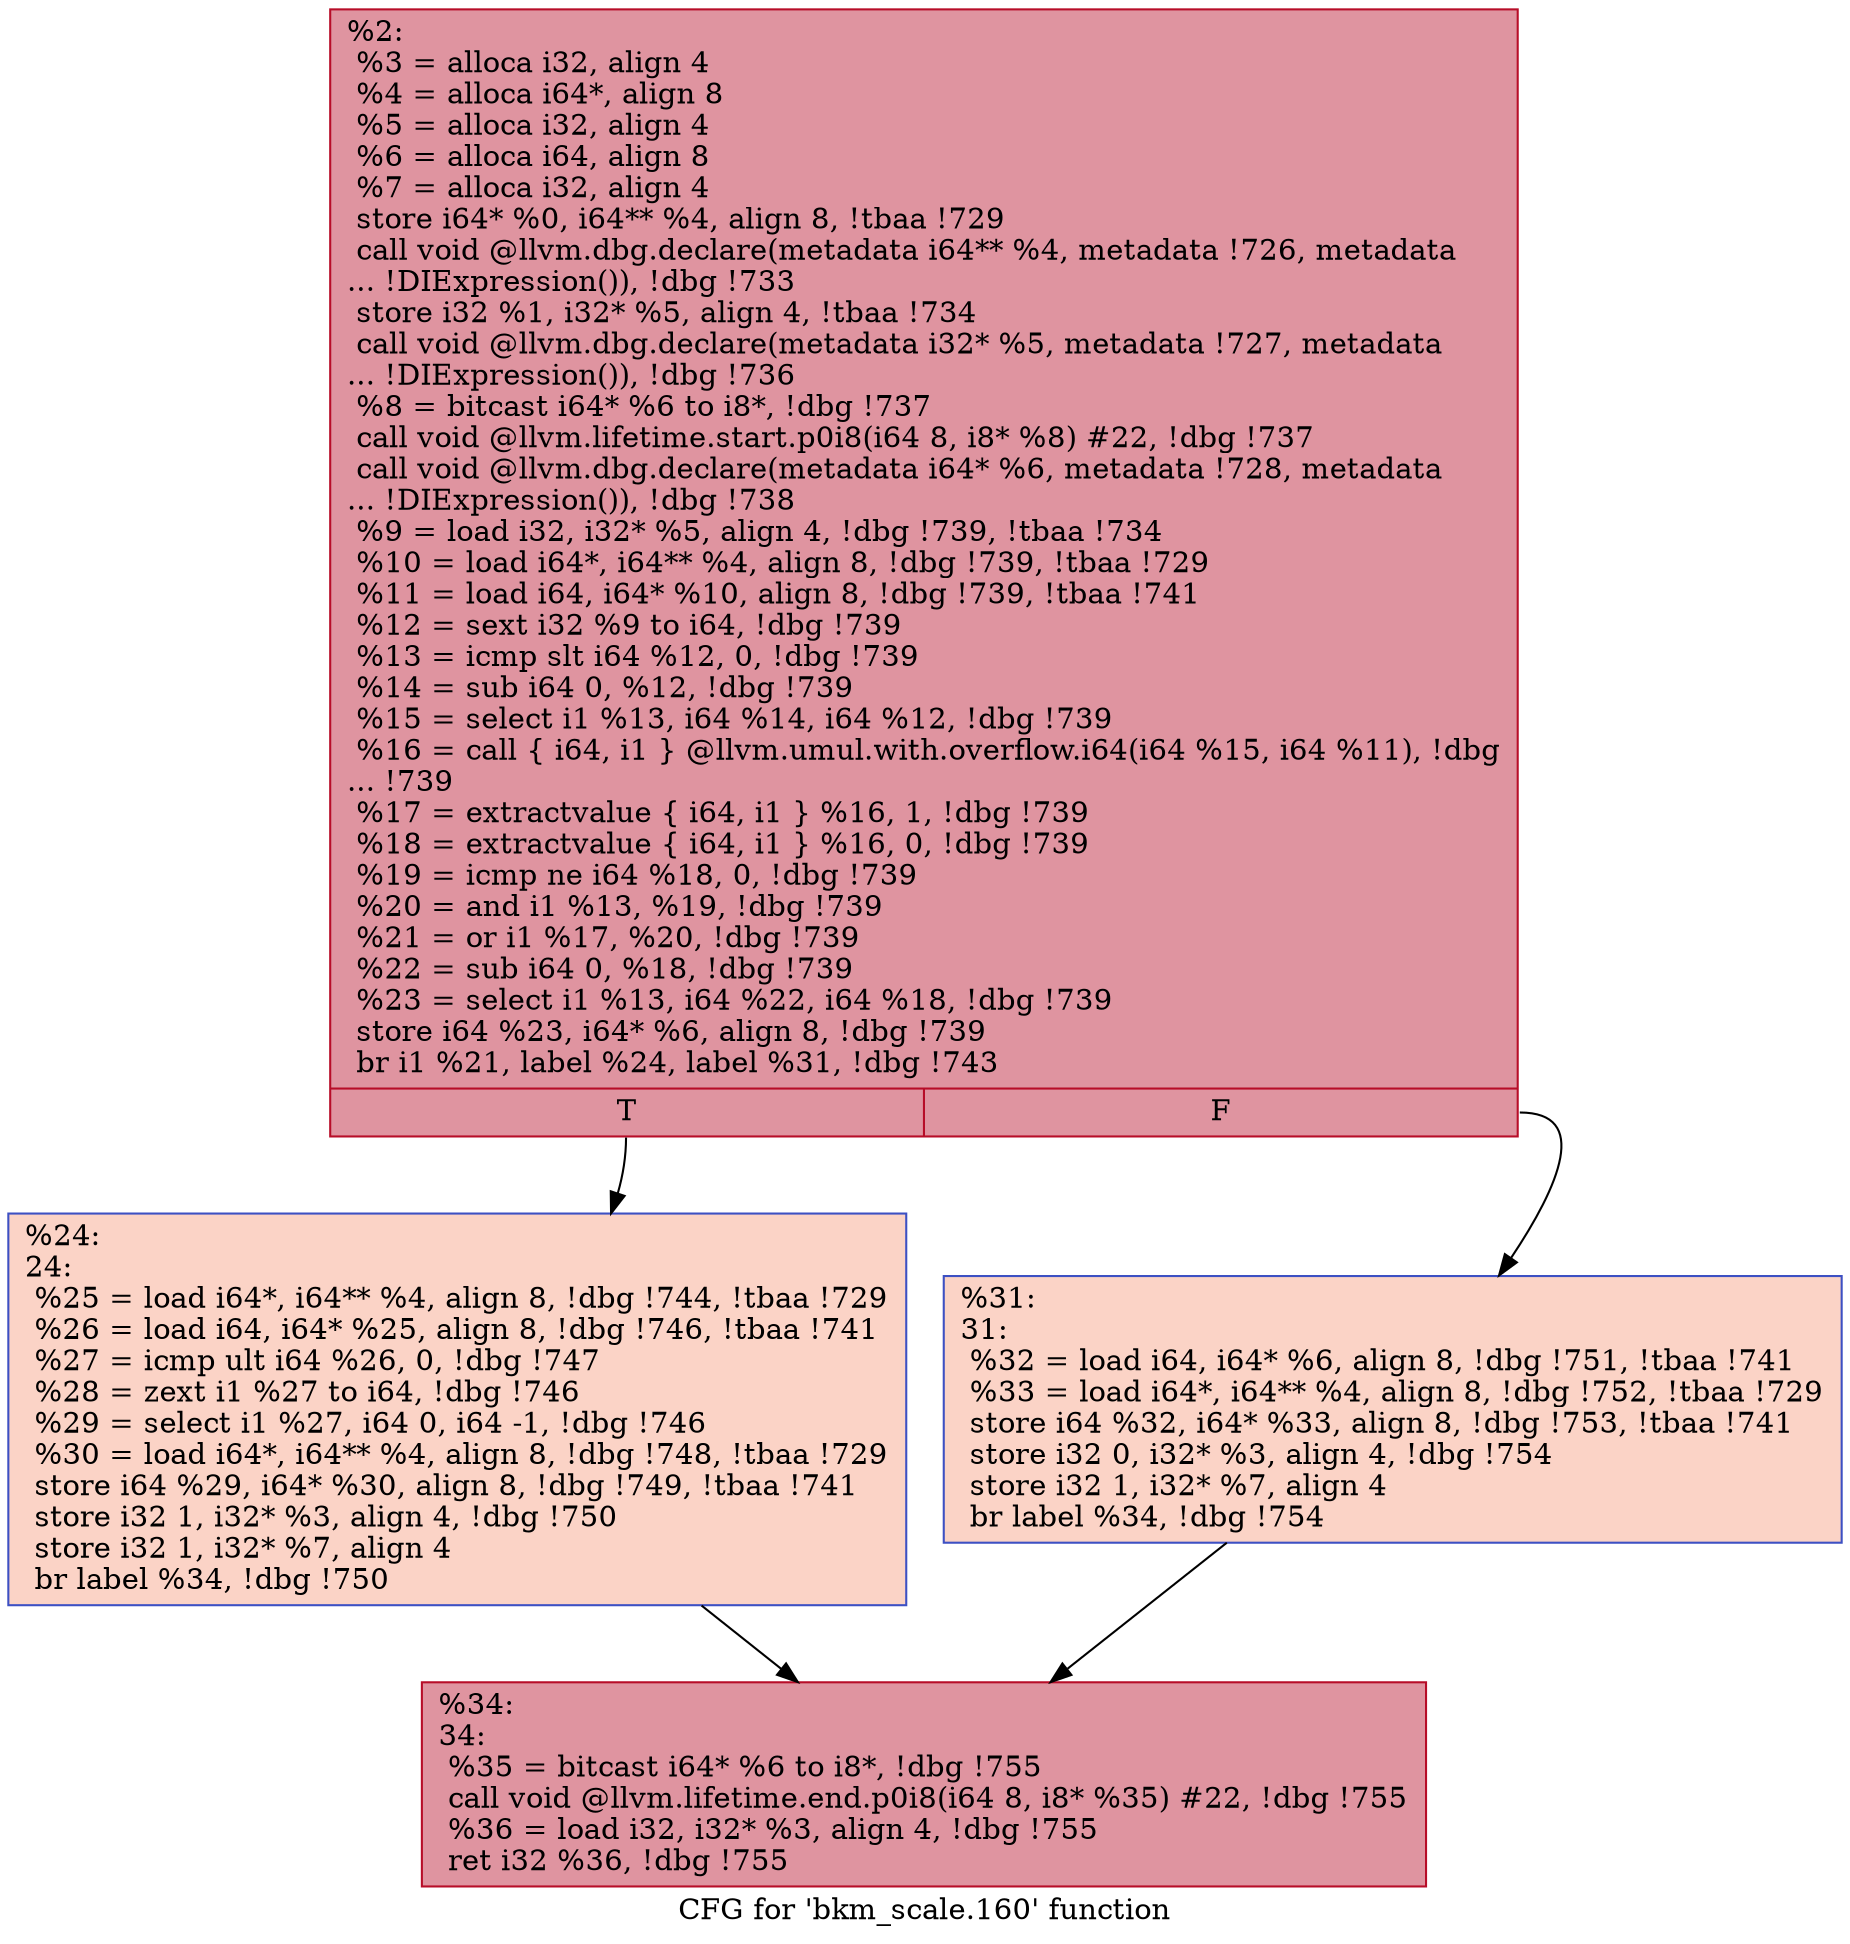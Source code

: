 digraph "CFG for 'bkm_scale.160' function" {
	label="CFG for 'bkm_scale.160' function";

	Node0x10db4e0 [shape=record,color="#b70d28ff", style=filled, fillcolor="#b70d2870",label="{%2:\l  %3 = alloca i32, align 4\l  %4 = alloca i64*, align 8\l  %5 = alloca i32, align 4\l  %6 = alloca i64, align 8\l  %7 = alloca i32, align 4\l  store i64* %0, i64** %4, align 8, !tbaa !729\l  call void @llvm.dbg.declare(metadata i64** %4, metadata !726, metadata\l... !DIExpression()), !dbg !733\l  store i32 %1, i32* %5, align 4, !tbaa !734\l  call void @llvm.dbg.declare(metadata i32* %5, metadata !727, metadata\l... !DIExpression()), !dbg !736\l  %8 = bitcast i64* %6 to i8*, !dbg !737\l  call void @llvm.lifetime.start.p0i8(i64 8, i8* %8) #22, !dbg !737\l  call void @llvm.dbg.declare(metadata i64* %6, metadata !728, metadata\l... !DIExpression()), !dbg !738\l  %9 = load i32, i32* %5, align 4, !dbg !739, !tbaa !734\l  %10 = load i64*, i64** %4, align 8, !dbg !739, !tbaa !729\l  %11 = load i64, i64* %10, align 8, !dbg !739, !tbaa !741\l  %12 = sext i32 %9 to i64, !dbg !739\l  %13 = icmp slt i64 %12, 0, !dbg !739\l  %14 = sub i64 0, %12, !dbg !739\l  %15 = select i1 %13, i64 %14, i64 %12, !dbg !739\l  %16 = call \{ i64, i1 \} @llvm.umul.with.overflow.i64(i64 %15, i64 %11), !dbg\l... !739\l  %17 = extractvalue \{ i64, i1 \} %16, 1, !dbg !739\l  %18 = extractvalue \{ i64, i1 \} %16, 0, !dbg !739\l  %19 = icmp ne i64 %18, 0, !dbg !739\l  %20 = and i1 %13, %19, !dbg !739\l  %21 = or i1 %17, %20, !dbg !739\l  %22 = sub i64 0, %18, !dbg !739\l  %23 = select i1 %13, i64 %22, i64 %18, !dbg !739\l  store i64 %23, i64* %6, align 8, !dbg !739\l  br i1 %21, label %24, label %31, !dbg !743\l|{<s0>T|<s1>F}}"];
	Node0x10db4e0:s0 -> Node0x10db560;
	Node0x10db4e0:s1 -> Node0x10db5b0;
	Node0x10db560 [shape=record,color="#3d50c3ff", style=filled, fillcolor="#f59c7d70",label="{%24:\l24:                                               \l  %25 = load i64*, i64** %4, align 8, !dbg !744, !tbaa !729\l  %26 = load i64, i64* %25, align 8, !dbg !746, !tbaa !741\l  %27 = icmp ult i64 %26, 0, !dbg !747\l  %28 = zext i1 %27 to i64, !dbg !746\l  %29 = select i1 %27, i64 0, i64 -1, !dbg !746\l  %30 = load i64*, i64** %4, align 8, !dbg !748, !tbaa !729\l  store i64 %29, i64* %30, align 8, !dbg !749, !tbaa !741\l  store i32 1, i32* %3, align 4, !dbg !750\l  store i32 1, i32* %7, align 4\l  br label %34, !dbg !750\l}"];
	Node0x10db560 -> Node0x10db600;
	Node0x10db5b0 [shape=record,color="#3d50c3ff", style=filled, fillcolor="#f59c7d70",label="{%31:\l31:                                               \l  %32 = load i64, i64* %6, align 8, !dbg !751, !tbaa !741\l  %33 = load i64*, i64** %4, align 8, !dbg !752, !tbaa !729\l  store i64 %32, i64* %33, align 8, !dbg !753, !tbaa !741\l  store i32 0, i32* %3, align 4, !dbg !754\l  store i32 1, i32* %7, align 4\l  br label %34, !dbg !754\l}"];
	Node0x10db5b0 -> Node0x10db600;
	Node0x10db600 [shape=record,color="#b70d28ff", style=filled, fillcolor="#b70d2870",label="{%34:\l34:                                               \l  %35 = bitcast i64* %6 to i8*, !dbg !755\l  call void @llvm.lifetime.end.p0i8(i64 8, i8* %35) #22, !dbg !755\l  %36 = load i32, i32* %3, align 4, !dbg !755\l  ret i32 %36, !dbg !755\l}"];
}
